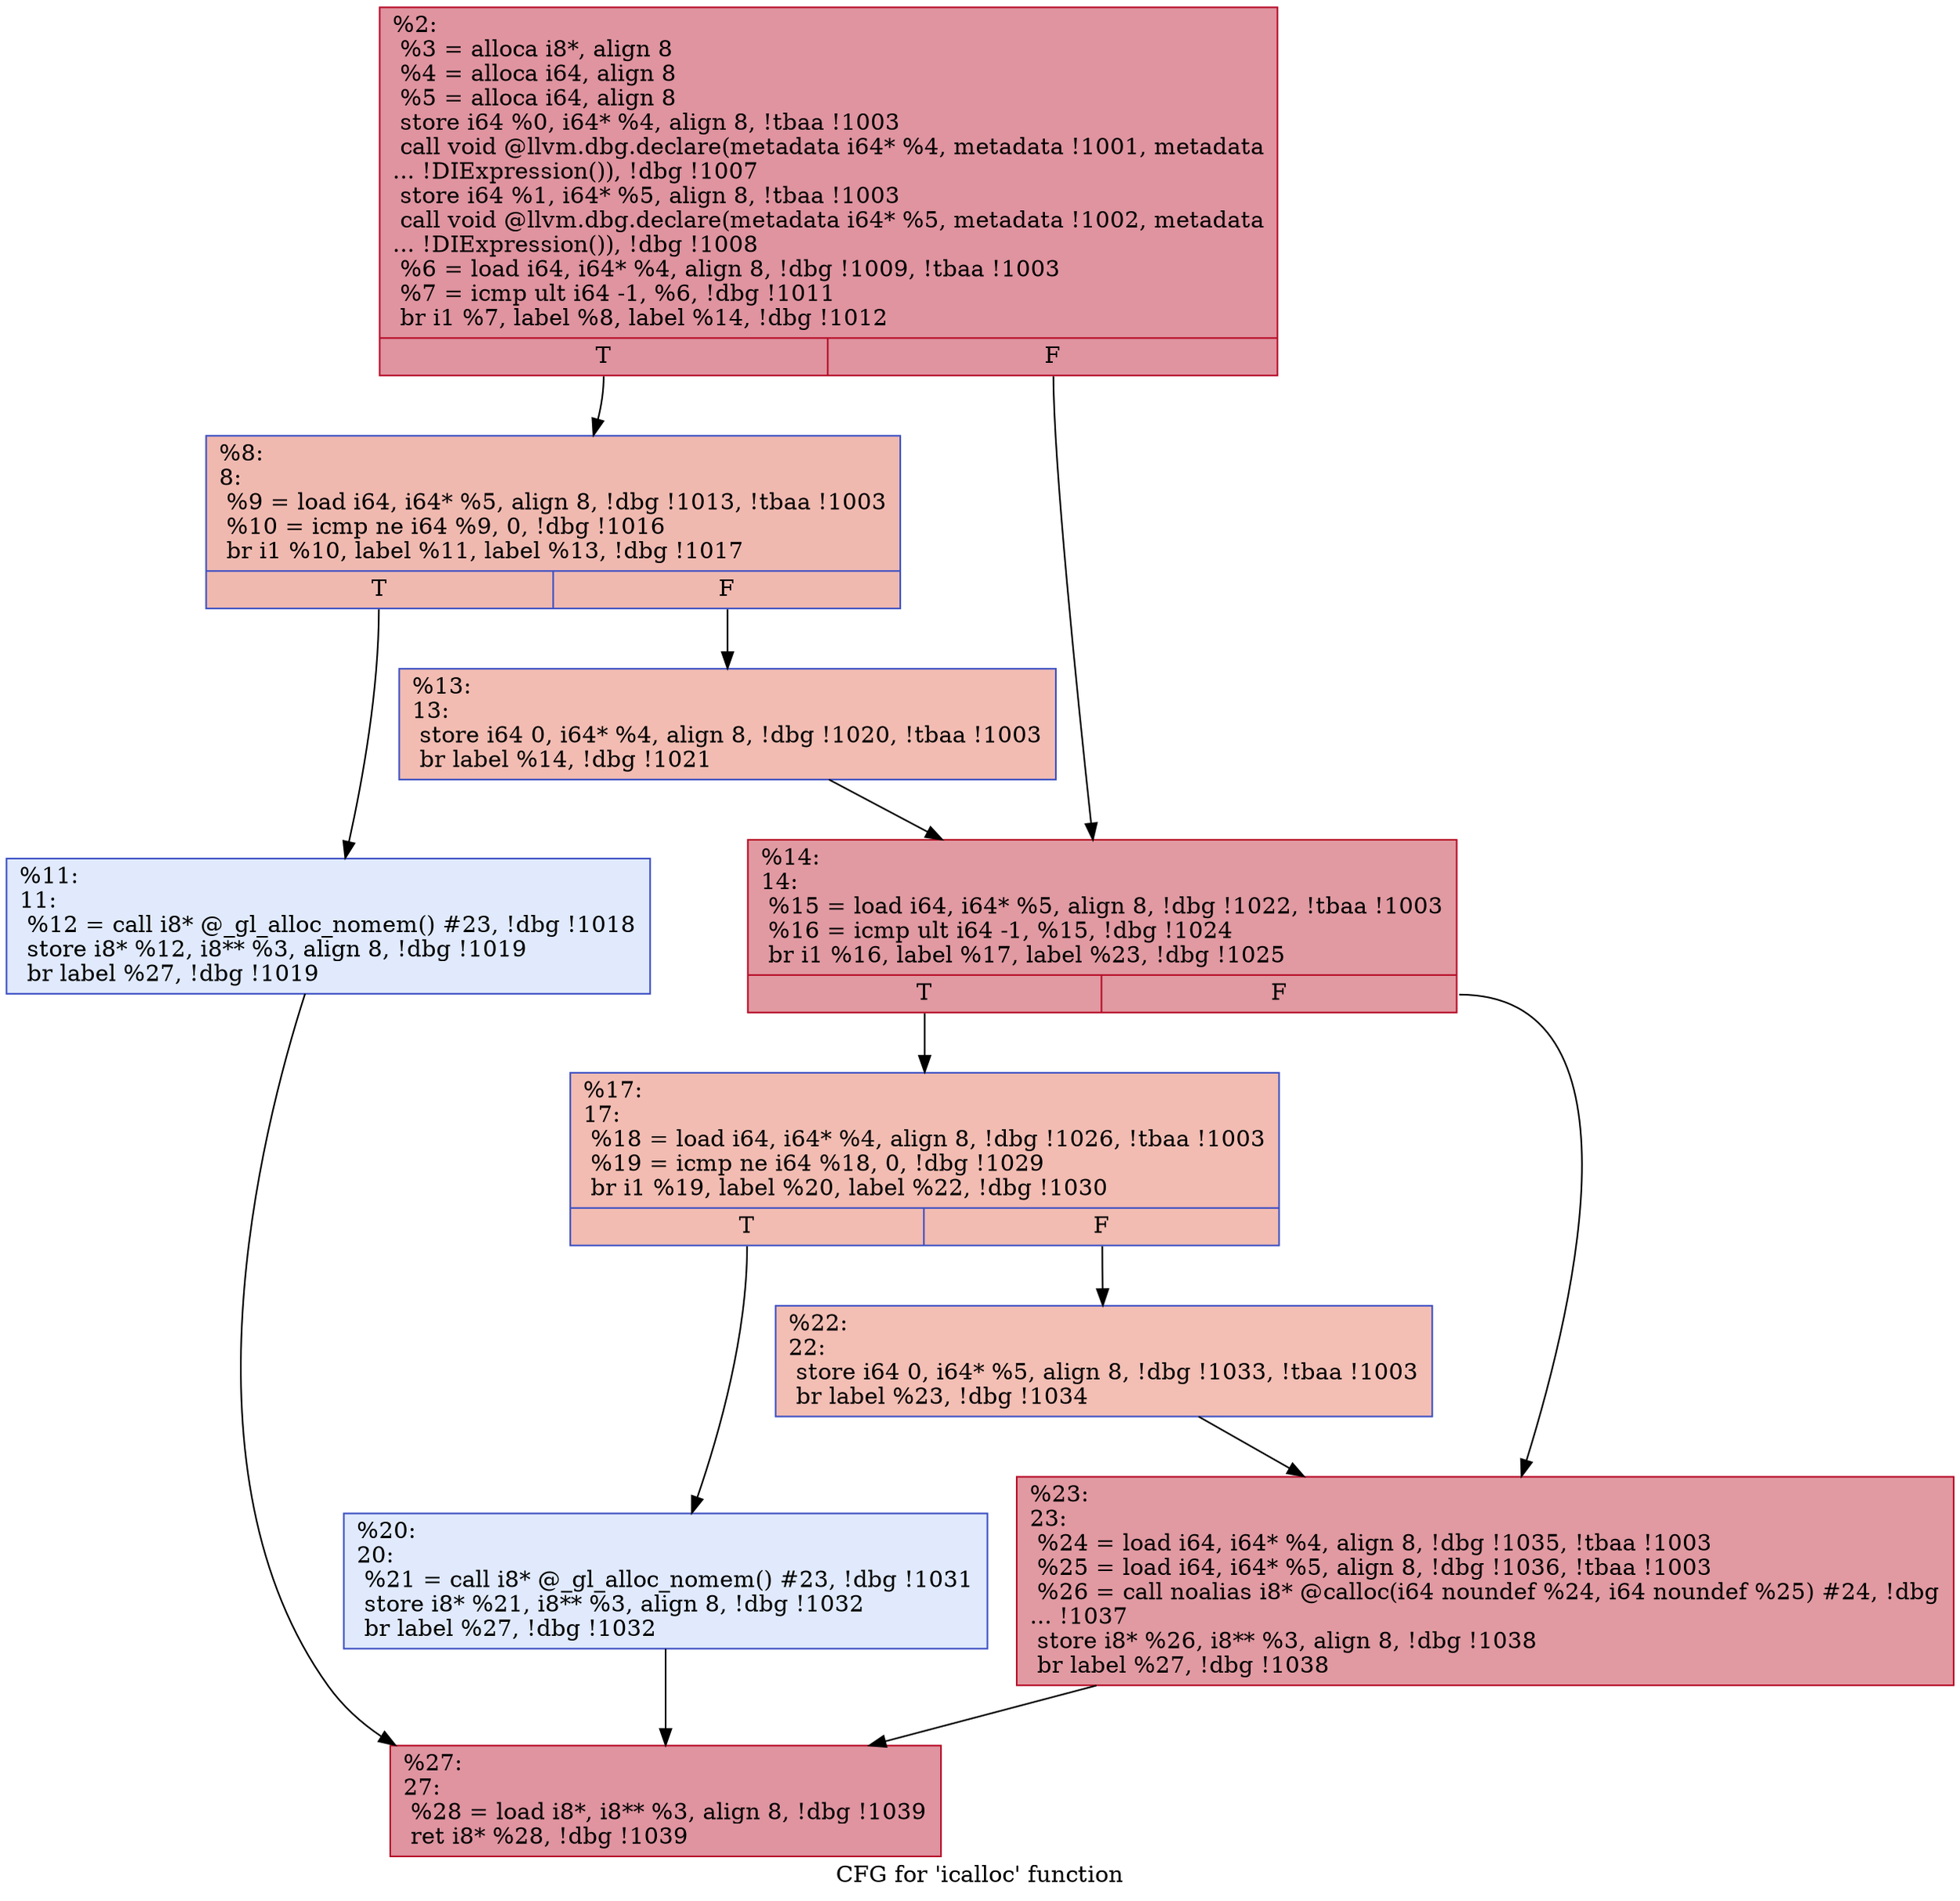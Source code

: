 digraph "CFG for 'icalloc' function" {
	label="CFG for 'icalloc' function";

	Node0x23bb640 [shape=record,color="#b70d28ff", style=filled, fillcolor="#b70d2870",label="{%2:\l  %3 = alloca i8*, align 8\l  %4 = alloca i64, align 8\l  %5 = alloca i64, align 8\l  store i64 %0, i64* %4, align 8, !tbaa !1003\l  call void @llvm.dbg.declare(metadata i64* %4, metadata !1001, metadata\l... !DIExpression()), !dbg !1007\l  store i64 %1, i64* %5, align 8, !tbaa !1003\l  call void @llvm.dbg.declare(metadata i64* %5, metadata !1002, metadata\l... !DIExpression()), !dbg !1008\l  %6 = load i64, i64* %4, align 8, !dbg !1009, !tbaa !1003\l  %7 = icmp ult i64 -1, %6, !dbg !1011\l  br i1 %7, label %8, label %14, !dbg !1012\l|{<s0>T|<s1>F}}"];
	Node0x23bb640:s0 -> Node0x23bb6f0;
	Node0x23bb640:s1 -> Node0x23bb7e0;
	Node0x23bb6f0 [shape=record,color="#3d50c3ff", style=filled, fillcolor="#de614d70",label="{%8:\l8:                                                \l  %9 = load i64, i64* %5, align 8, !dbg !1013, !tbaa !1003\l  %10 = icmp ne i64 %9, 0, !dbg !1016\l  br i1 %10, label %11, label %13, !dbg !1017\l|{<s0>T|<s1>F}}"];
	Node0x23bb6f0:s0 -> Node0x23bb740;
	Node0x23bb6f0:s1 -> Node0x23bb790;
	Node0x23bb740 [shape=record,color="#3d50c3ff", style=filled, fillcolor="#b9d0f970",label="{%11:\l11:                                               \l  %12 = call i8* @_gl_alloc_nomem() #23, !dbg !1018\l  store i8* %12, i8** %3, align 8, !dbg !1019\l  br label %27, !dbg !1019\l}"];
	Node0x23bb740 -> Node0x23bb970;
	Node0x23bb790 [shape=record,color="#3d50c3ff", style=filled, fillcolor="#e1675170",label="{%13:\l13:                                               \l  store i64 0, i64* %4, align 8, !dbg !1020, !tbaa !1003\l  br label %14, !dbg !1021\l}"];
	Node0x23bb790 -> Node0x23bb7e0;
	Node0x23bb7e0 [shape=record,color="#b70d28ff", style=filled, fillcolor="#bb1b2c70",label="{%14:\l14:                                               \l  %15 = load i64, i64* %5, align 8, !dbg !1022, !tbaa !1003\l  %16 = icmp ult i64 -1, %15, !dbg !1024\l  br i1 %16, label %17, label %23, !dbg !1025\l|{<s0>T|<s1>F}}"];
	Node0x23bb7e0:s0 -> Node0x23bb830;
	Node0x23bb7e0:s1 -> Node0x23bb920;
	Node0x23bb830 [shape=record,color="#3d50c3ff", style=filled, fillcolor="#e1675170",label="{%17:\l17:                                               \l  %18 = load i64, i64* %4, align 8, !dbg !1026, !tbaa !1003\l  %19 = icmp ne i64 %18, 0, !dbg !1029\l  br i1 %19, label %20, label %22, !dbg !1030\l|{<s0>T|<s1>F}}"];
	Node0x23bb830:s0 -> Node0x23bb880;
	Node0x23bb830:s1 -> Node0x23bb8d0;
	Node0x23bb880 [shape=record,color="#3d50c3ff", style=filled, fillcolor="#b9d0f970",label="{%20:\l20:                                               \l  %21 = call i8* @_gl_alloc_nomem() #23, !dbg !1031\l  store i8* %21, i8** %3, align 8, !dbg !1032\l  br label %27, !dbg !1032\l}"];
	Node0x23bb880 -> Node0x23bb970;
	Node0x23bb8d0 [shape=record,color="#3d50c3ff", style=filled, fillcolor="#e36c5570",label="{%22:\l22:                                               \l  store i64 0, i64* %5, align 8, !dbg !1033, !tbaa !1003\l  br label %23, !dbg !1034\l}"];
	Node0x23bb8d0 -> Node0x23bb920;
	Node0x23bb920 [shape=record,color="#b70d28ff", style=filled, fillcolor="#bb1b2c70",label="{%23:\l23:                                               \l  %24 = load i64, i64* %4, align 8, !dbg !1035, !tbaa !1003\l  %25 = load i64, i64* %5, align 8, !dbg !1036, !tbaa !1003\l  %26 = call noalias i8* @calloc(i64 noundef %24, i64 noundef %25) #24, !dbg\l... !1037\l  store i8* %26, i8** %3, align 8, !dbg !1038\l  br label %27, !dbg !1038\l}"];
	Node0x23bb920 -> Node0x23bb970;
	Node0x23bb970 [shape=record,color="#b70d28ff", style=filled, fillcolor="#b70d2870",label="{%27:\l27:                                               \l  %28 = load i8*, i8** %3, align 8, !dbg !1039\l  ret i8* %28, !dbg !1039\l}"];
}
